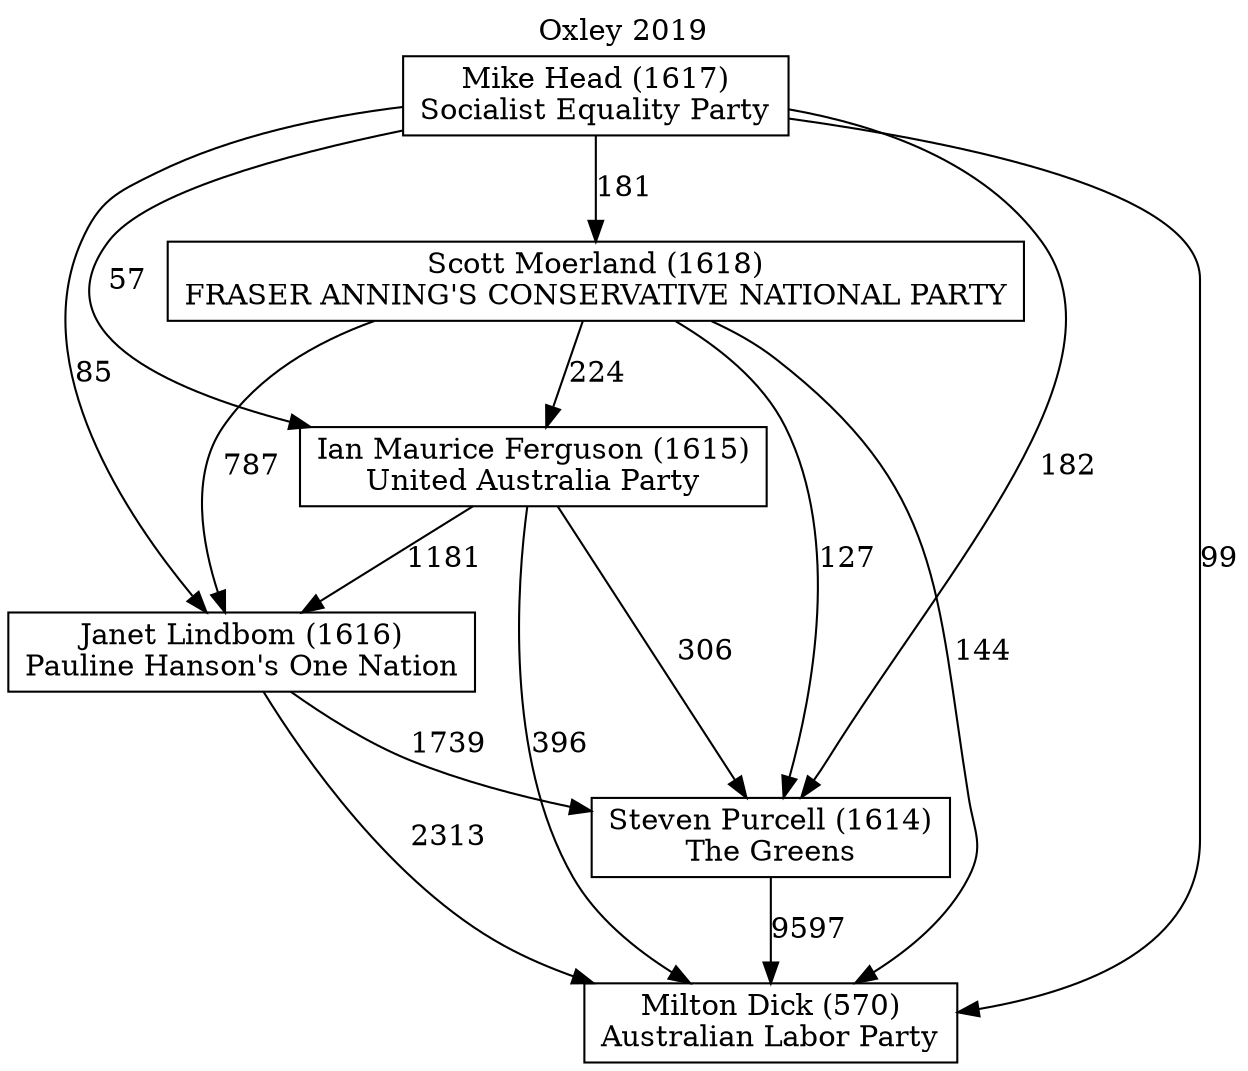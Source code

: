 // House preference flow
digraph "Milton Dick (570)_Oxley_2019" {
	graph [label="Oxley 2019" labelloc=t mclimit=10]
	node [shape=box]
	"Ian Maurice Ferguson (1615)" [label="Ian Maurice Ferguson (1615)
United Australia Party"]
	"Janet Lindbom (1616)" [label="Janet Lindbom (1616)
Pauline Hanson's One Nation"]
	"Mike Head (1617)" [label="Mike Head (1617)
Socialist Equality Party"]
	"Milton Dick (570)" [label="Milton Dick (570)
Australian Labor Party"]
	"Scott Moerland (1618)" [label="Scott Moerland (1618)
FRASER ANNING'S CONSERVATIVE NATIONAL PARTY"]
	"Steven Purcell (1614)" [label="Steven Purcell (1614)
The Greens"]
	"Ian Maurice Ferguson (1615)" -> "Janet Lindbom (1616)" [label=1181]
	"Ian Maurice Ferguson (1615)" -> "Milton Dick (570)" [label=396]
	"Ian Maurice Ferguson (1615)" -> "Steven Purcell (1614)" [label=306]
	"Janet Lindbom (1616)" -> "Milton Dick (570)" [label=2313]
	"Janet Lindbom (1616)" -> "Steven Purcell (1614)" [label=1739]
	"Mike Head (1617)" -> "Ian Maurice Ferguson (1615)" [label=57]
	"Mike Head (1617)" -> "Janet Lindbom (1616)" [label=85]
	"Mike Head (1617)" -> "Milton Dick (570)" [label=99]
	"Mike Head (1617)" -> "Scott Moerland (1618)" [label=181]
	"Mike Head (1617)" -> "Steven Purcell (1614)" [label=182]
	"Scott Moerland (1618)" -> "Ian Maurice Ferguson (1615)" [label=224]
	"Scott Moerland (1618)" -> "Janet Lindbom (1616)" [label=787]
	"Scott Moerland (1618)" -> "Milton Dick (570)" [label=144]
	"Scott Moerland (1618)" -> "Steven Purcell (1614)" [label=127]
	"Steven Purcell (1614)" -> "Milton Dick (570)" [label=9597]
}
